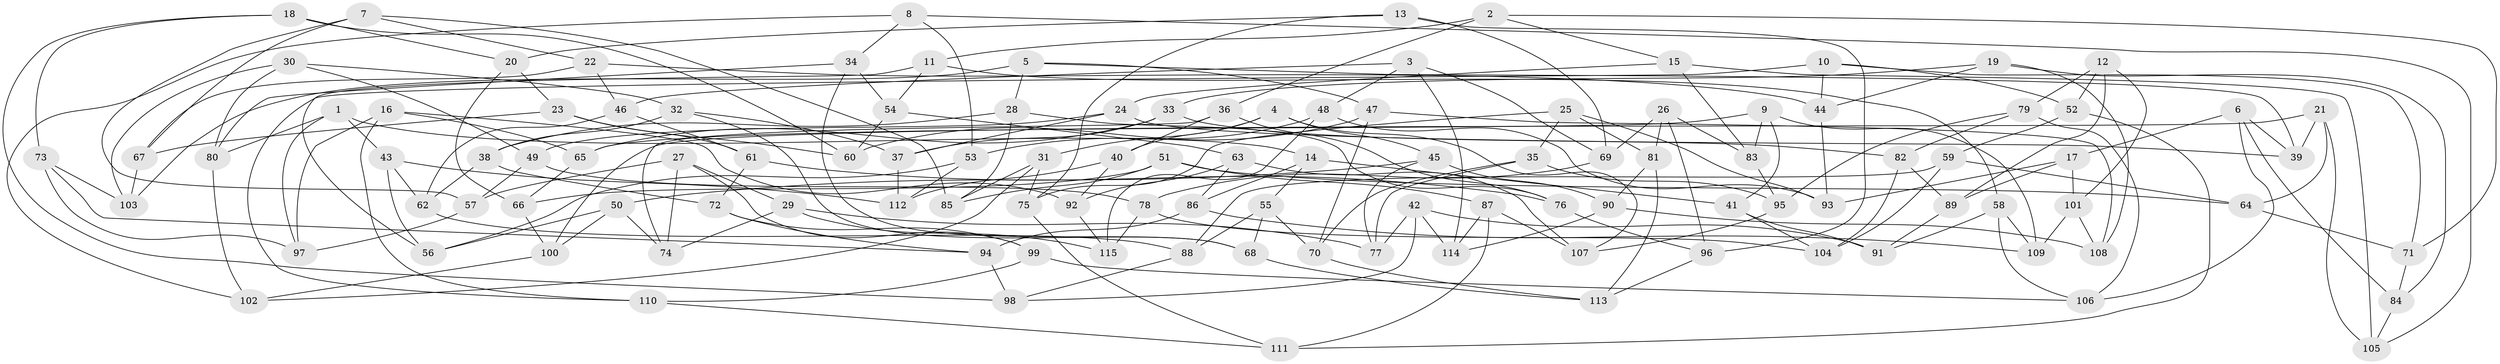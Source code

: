 // Generated by graph-tools (version 1.1) at 2025/27/03/09/25 03:27:02]
// undirected, 115 vertices, 230 edges
graph export_dot {
graph [start="1"]
  node [color=gray90,style=filled];
  1;
  2;
  3;
  4;
  5;
  6;
  7;
  8;
  9;
  10;
  11;
  12;
  13;
  14;
  15;
  16;
  17;
  18;
  19;
  20;
  21;
  22;
  23;
  24;
  25;
  26;
  27;
  28;
  29;
  30;
  31;
  32;
  33;
  34;
  35;
  36;
  37;
  38;
  39;
  40;
  41;
  42;
  43;
  44;
  45;
  46;
  47;
  48;
  49;
  50;
  51;
  52;
  53;
  54;
  55;
  56;
  57;
  58;
  59;
  60;
  61;
  62;
  63;
  64;
  65;
  66;
  67;
  68;
  69;
  70;
  71;
  72;
  73;
  74;
  75;
  76;
  77;
  78;
  79;
  80;
  81;
  82;
  83;
  84;
  85;
  86;
  87;
  88;
  89;
  90;
  91;
  92;
  93;
  94;
  95;
  96;
  97;
  98;
  99;
  100;
  101;
  102;
  103;
  104;
  105;
  106;
  107;
  108;
  109;
  110;
  111;
  112;
  113;
  114;
  115;
  1 -- 14;
  1 -- 97;
  1 -- 43;
  1 -- 80;
  2 -- 15;
  2 -- 71;
  2 -- 11;
  2 -- 36;
  3 -- 69;
  3 -- 114;
  3 -- 46;
  3 -- 48;
  4 -- 45;
  4 -- 107;
  4 -- 40;
  4 -- 31;
  5 -- 47;
  5 -- 28;
  5 -- 39;
  5 -- 103;
  6 -- 17;
  6 -- 84;
  6 -- 39;
  6 -- 106;
  7 -- 57;
  7 -- 85;
  7 -- 22;
  7 -- 67;
  8 -- 105;
  8 -- 102;
  8 -- 34;
  8 -- 53;
  9 -- 65;
  9 -- 109;
  9 -- 41;
  9 -- 83;
  10 -- 44;
  10 -- 71;
  10 -- 52;
  10 -- 110;
  11 -- 54;
  11 -- 56;
  11 -- 58;
  12 -- 89;
  12 -- 52;
  12 -- 79;
  12 -- 101;
  13 -- 69;
  13 -- 96;
  13 -- 20;
  13 -- 75;
  14 -- 55;
  14 -- 41;
  14 -- 86;
  15 -- 24;
  15 -- 105;
  15 -- 83;
  16 -- 97;
  16 -- 65;
  16 -- 110;
  16 -- 92;
  17 -- 89;
  17 -- 101;
  17 -- 93;
  18 -- 73;
  18 -- 98;
  18 -- 20;
  18 -- 60;
  19 -- 33;
  19 -- 108;
  19 -- 44;
  19 -- 84;
  20 -- 66;
  20 -- 23;
  21 -- 100;
  21 -- 105;
  21 -- 64;
  21 -- 39;
  22 -- 44;
  22 -- 67;
  22 -- 46;
  23 -- 67;
  23 -- 61;
  23 -- 60;
  24 -- 37;
  24 -- 49;
  24 -- 39;
  25 -- 35;
  25 -- 93;
  25 -- 81;
  25 -- 75;
  26 -- 96;
  26 -- 83;
  26 -- 69;
  26 -- 81;
  27 -- 29;
  27 -- 74;
  27 -- 99;
  27 -- 57;
  28 -- 76;
  28 -- 85;
  28 -- 38;
  29 -- 74;
  29 -- 77;
  29 -- 115;
  30 -- 80;
  30 -- 103;
  30 -- 49;
  30 -- 32;
  31 -- 85;
  31 -- 102;
  31 -- 75;
  32 -- 38;
  32 -- 37;
  32 -- 68;
  33 -- 82;
  33 -- 37;
  33 -- 65;
  34 -- 80;
  34 -- 54;
  34 -- 68;
  35 -- 77;
  35 -- 70;
  35 -- 95;
  36 -- 74;
  36 -- 76;
  36 -- 40;
  37 -- 112;
  38 -- 72;
  38 -- 62;
  40 -- 92;
  40 -- 112;
  41 -- 104;
  41 -- 91;
  42 -- 91;
  42 -- 77;
  42 -- 114;
  42 -- 98;
  43 -- 56;
  43 -- 112;
  43 -- 62;
  44 -- 93;
  45 -- 77;
  45 -- 50;
  45 -- 90;
  46 -- 61;
  46 -- 62;
  47 -- 60;
  47 -- 108;
  47 -- 70;
  48 -- 115;
  48 -- 53;
  48 -- 93;
  49 -- 57;
  49 -- 78;
  50 -- 56;
  50 -- 100;
  50 -- 74;
  51 -- 66;
  51 -- 87;
  51 -- 64;
  51 -- 85;
  52 -- 111;
  52 -- 59;
  53 -- 112;
  53 -- 56;
  54 -- 63;
  54 -- 60;
  55 -- 68;
  55 -- 70;
  55 -- 88;
  57 -- 97;
  58 -- 106;
  58 -- 109;
  58 -- 91;
  59 -- 104;
  59 -- 88;
  59 -- 64;
  61 -- 72;
  61 -- 76;
  62 -- 88;
  63 -- 86;
  63 -- 92;
  63 -- 107;
  64 -- 71;
  65 -- 66;
  66 -- 100;
  67 -- 103;
  68 -- 113;
  69 -- 78;
  70 -- 113;
  71 -- 84;
  72 -- 99;
  72 -- 94;
  73 -- 103;
  73 -- 97;
  73 -- 94;
  75 -- 111;
  76 -- 96;
  78 -- 115;
  78 -- 104;
  79 -- 106;
  79 -- 82;
  79 -- 95;
  80 -- 102;
  81 -- 90;
  81 -- 113;
  82 -- 89;
  82 -- 104;
  83 -- 95;
  84 -- 105;
  86 -- 109;
  86 -- 94;
  87 -- 111;
  87 -- 107;
  87 -- 114;
  88 -- 98;
  89 -- 91;
  90 -- 114;
  90 -- 108;
  92 -- 115;
  94 -- 98;
  95 -- 107;
  96 -- 113;
  99 -- 110;
  99 -- 106;
  100 -- 102;
  101 -- 108;
  101 -- 109;
  110 -- 111;
}
